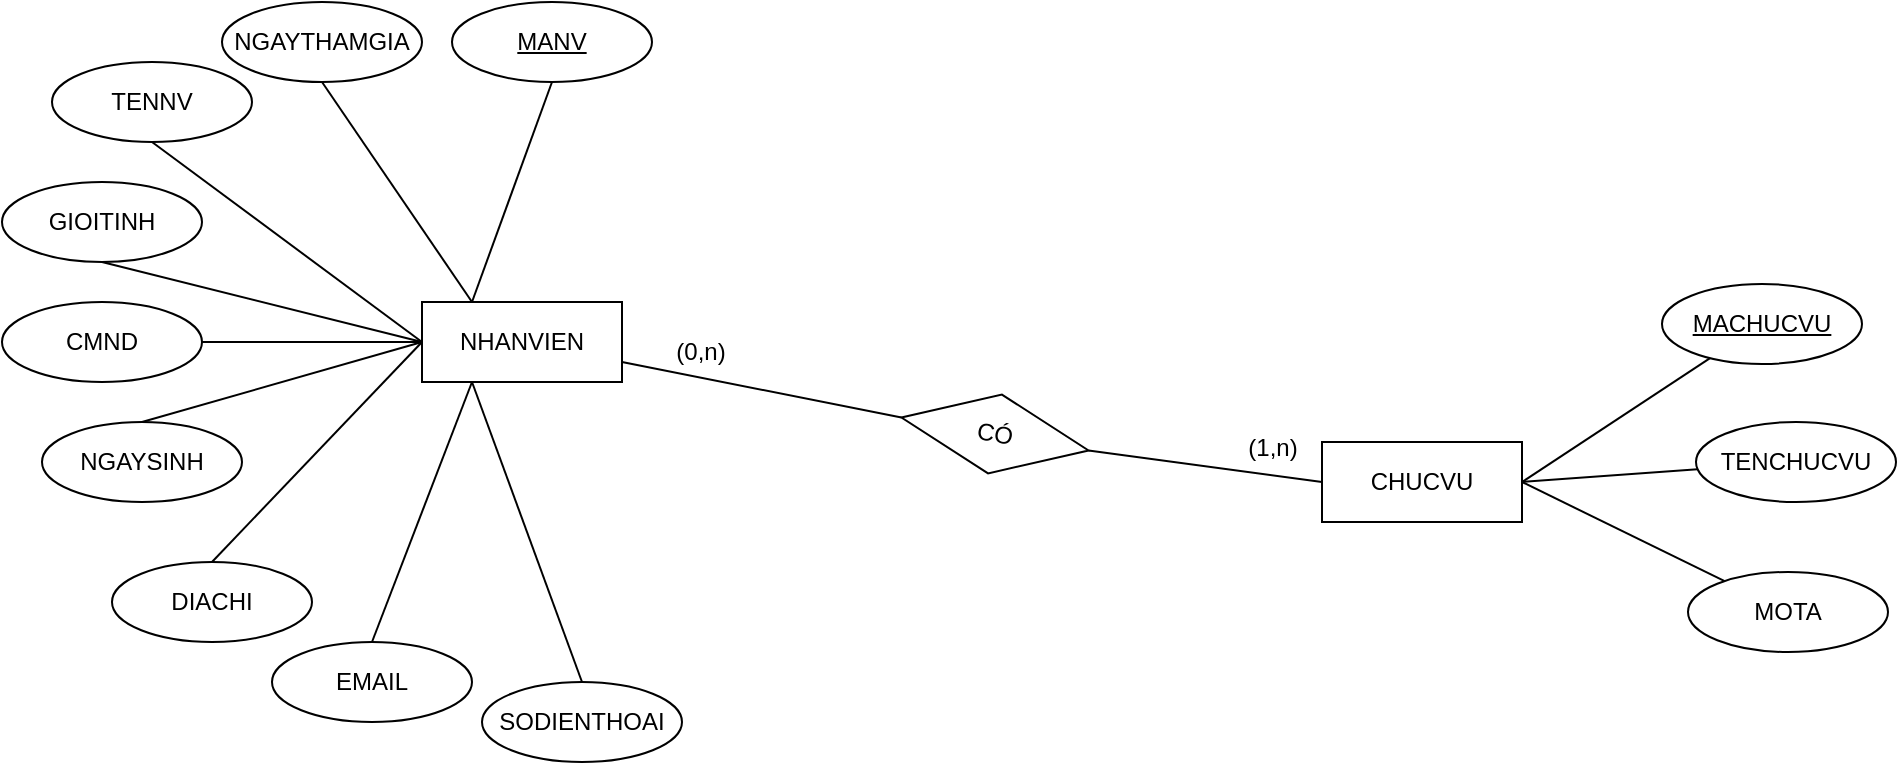 <mxfile version="16.0.0" type="device"><diagram id="Q-00eMBeCYQxc5ppqSlF" name="Page-1"><mxGraphModel dx="4152" dy="196" grid="0" gridSize="10" guides="1" tooltips="1" connect="1" arrows="1" fold="1" page="0" pageScale="1" pageWidth="850" pageHeight="1100" background="#ffffff" math="0" shadow="0"><root><mxCell id="0"/><mxCell id="1" parent="0"/><mxCell id="zhyBDARCUlLmyTdz6hyz-2" value="NHANVIEN" style="whiteSpace=wrap;html=1;align=center;" parent="1" vertex="1"><mxGeometry x="220" y="2570" width="100" height="40" as="geometry"/></mxCell><mxCell id="zhyBDARCUlLmyTdz6hyz-3" value="MANV" style="ellipse;whiteSpace=wrap;html=1;align=center;fontStyle=4;" parent="1" vertex="1"><mxGeometry x="235" y="2420" width="100" height="40" as="geometry"/></mxCell><mxCell id="zhyBDARCUlLmyTdz6hyz-4" value="TENNV" style="ellipse;whiteSpace=wrap;html=1;align=center;" parent="1" vertex="1"><mxGeometry x="35" y="2450" width="100" height="40" as="geometry"/></mxCell><mxCell id="zhyBDARCUlLmyTdz6hyz-5" value="GIOITINH" style="ellipse;whiteSpace=wrap;html=1;align=center;" parent="1" vertex="1"><mxGeometry x="10" y="2510" width="100" height="40" as="geometry"/></mxCell><mxCell id="zhyBDARCUlLmyTdz6hyz-6" value="CMND" style="ellipse;whiteSpace=wrap;html=1;align=center;" parent="1" vertex="1"><mxGeometry x="10" y="2570" width="100" height="40" as="geometry"/></mxCell><mxCell id="zhyBDARCUlLmyTdz6hyz-7" value="NGAYSINH" style="ellipse;whiteSpace=wrap;html=1;align=center;" parent="1" vertex="1"><mxGeometry x="30" y="2630" width="100" height="40" as="geometry"/></mxCell><mxCell id="zhyBDARCUlLmyTdz6hyz-8" value="SODIENTHOAI" style="ellipse;whiteSpace=wrap;html=1;align=center;" parent="1" vertex="1"><mxGeometry x="250" y="2760" width="100" height="40" as="geometry"/></mxCell><mxCell id="zhyBDARCUlLmyTdz6hyz-9" value="EMAIL" style="ellipse;whiteSpace=wrap;html=1;align=center;" parent="1" vertex="1"><mxGeometry x="145" y="2740" width="100" height="40" as="geometry"/></mxCell><mxCell id="zhyBDARCUlLmyTdz6hyz-10" value="DIACHI" style="ellipse;whiteSpace=wrap;html=1;align=center;" parent="1" vertex="1"><mxGeometry x="65" y="2700" width="100" height="40" as="geometry"/></mxCell><mxCell id="zhyBDARCUlLmyTdz6hyz-11" value="NGAYTHAMGIA" style="ellipse;whiteSpace=wrap;html=1;align=center;" parent="1" vertex="1"><mxGeometry x="120" y="2420" width="100" height="40" as="geometry"/></mxCell><mxCell id="zhyBDARCUlLmyTdz6hyz-12" value="" style="endArrow=none;html=1;rounded=0;strokeColor=#000000;exitX=0.25;exitY=0;exitDx=0;exitDy=0;entryX=0.5;entryY=1;entryDx=0;entryDy=0;" parent="1" source="zhyBDARCUlLmyTdz6hyz-2" target="zhyBDARCUlLmyTdz6hyz-3" edge="1"><mxGeometry width="50" height="50" relative="1" as="geometry"><mxPoint x="360" y="2580" as="sourcePoint"/><mxPoint x="410" y="2530" as="targetPoint"/></mxGeometry></mxCell><mxCell id="zhyBDARCUlLmyTdz6hyz-13" value="" style="endArrow=none;html=1;rounded=0;strokeColor=#000000;exitX=0.25;exitY=0;exitDx=0;exitDy=0;entryX=0.5;entryY=1;entryDx=0;entryDy=0;" parent="1" source="zhyBDARCUlLmyTdz6hyz-2" target="zhyBDARCUlLmyTdz6hyz-11" edge="1"><mxGeometry width="50" height="50" relative="1" as="geometry"><mxPoint x="360" y="2580" as="sourcePoint"/><mxPoint x="410" y="2530" as="targetPoint"/></mxGeometry></mxCell><mxCell id="zhyBDARCUlLmyTdz6hyz-14" value="" style="endArrow=none;html=1;rounded=0;strokeColor=#000000;exitX=0;exitY=0.5;exitDx=0;exitDy=0;entryX=0.5;entryY=1;entryDx=0;entryDy=0;" parent="1" source="zhyBDARCUlLmyTdz6hyz-2" target="zhyBDARCUlLmyTdz6hyz-4" edge="1"><mxGeometry width="50" height="50" relative="1" as="geometry"><mxPoint x="360" y="2580" as="sourcePoint"/><mxPoint x="410" y="2530" as="targetPoint"/></mxGeometry></mxCell><mxCell id="zhyBDARCUlLmyTdz6hyz-15" value="" style="endArrow=none;html=1;rounded=0;strokeColor=#000000;exitX=0;exitY=0.5;exitDx=0;exitDy=0;entryX=0.5;entryY=1;entryDx=0;entryDy=0;" parent="1" source="zhyBDARCUlLmyTdz6hyz-2" target="zhyBDARCUlLmyTdz6hyz-5" edge="1"><mxGeometry width="50" height="50" relative="1" as="geometry"><mxPoint x="360" y="2580" as="sourcePoint"/><mxPoint x="410" y="2530" as="targetPoint"/></mxGeometry></mxCell><mxCell id="zhyBDARCUlLmyTdz6hyz-16" value="" style="endArrow=none;html=1;rounded=0;strokeColor=#000000;exitX=0;exitY=0.5;exitDx=0;exitDy=0;entryX=1;entryY=0.5;entryDx=0;entryDy=0;" parent="1" source="zhyBDARCUlLmyTdz6hyz-2" target="zhyBDARCUlLmyTdz6hyz-6" edge="1"><mxGeometry width="50" height="50" relative="1" as="geometry"><mxPoint x="360" y="2580" as="sourcePoint"/><mxPoint x="410" y="2530" as="targetPoint"/></mxGeometry></mxCell><mxCell id="zhyBDARCUlLmyTdz6hyz-17" value="" style="endArrow=none;html=1;rounded=0;strokeColor=#000000;entryX=0.5;entryY=0;entryDx=0;entryDy=0;" parent="1" target="zhyBDARCUlLmyTdz6hyz-7" edge="1"><mxGeometry width="50" height="50" relative="1" as="geometry"><mxPoint x="220" y="2590" as="sourcePoint"/><mxPoint x="410" y="2530" as="targetPoint"/></mxGeometry></mxCell><mxCell id="zhyBDARCUlLmyTdz6hyz-18" value="" style="endArrow=none;html=1;rounded=0;strokeColor=#000000;exitX=0;exitY=0.5;exitDx=0;exitDy=0;entryX=0.5;entryY=0;entryDx=0;entryDy=0;" parent="1" source="zhyBDARCUlLmyTdz6hyz-2" target="zhyBDARCUlLmyTdz6hyz-10" edge="1"><mxGeometry width="50" height="50" relative="1" as="geometry"><mxPoint x="360" y="2580" as="sourcePoint"/><mxPoint x="410" y="2530" as="targetPoint"/></mxGeometry></mxCell><mxCell id="zhyBDARCUlLmyTdz6hyz-19" value="" style="endArrow=none;html=1;rounded=0;strokeColor=#000000;exitX=0.25;exitY=1;exitDx=0;exitDy=0;entryX=0.5;entryY=0;entryDx=0;entryDy=0;" parent="1" source="zhyBDARCUlLmyTdz6hyz-2" target="zhyBDARCUlLmyTdz6hyz-9" edge="1"><mxGeometry width="50" height="50" relative="1" as="geometry"><mxPoint x="360" y="2580" as="sourcePoint"/><mxPoint x="410" y="2530" as="targetPoint"/></mxGeometry></mxCell><mxCell id="zhyBDARCUlLmyTdz6hyz-20" value="" style="endArrow=none;html=1;rounded=0;strokeColor=#000000;exitX=0.25;exitY=1;exitDx=0;exitDy=0;entryX=0.5;entryY=0;entryDx=0;entryDy=0;" parent="1" source="zhyBDARCUlLmyTdz6hyz-2" target="zhyBDARCUlLmyTdz6hyz-8" edge="1"><mxGeometry width="50" height="50" relative="1" as="geometry"><mxPoint x="360" y="2580" as="sourcePoint"/><mxPoint x="410" y="2530" as="targetPoint"/></mxGeometry></mxCell><mxCell id="zhyBDARCUlLmyTdz6hyz-21" value="CHUCVU" style="whiteSpace=wrap;html=1;align=center;" parent="1" vertex="1"><mxGeometry x="670" y="2640" width="100" height="40" as="geometry"/></mxCell><mxCell id="zhyBDARCUlLmyTdz6hyz-22" value="MACHUCVU" style="ellipse;whiteSpace=wrap;html=1;align=center;fontStyle=4;" parent="1" vertex="1"><mxGeometry x="840" y="2561" width="100" height="40" as="geometry"/></mxCell><mxCell id="zhyBDARCUlLmyTdz6hyz-23" value="TENCHUCVU" style="ellipse;whiteSpace=wrap;html=1;align=center;" parent="1" vertex="1"><mxGeometry x="857" y="2630" width="100" height="40" as="geometry"/></mxCell><mxCell id="zhyBDARCUlLmyTdz6hyz-24" value="MOTA" style="ellipse;whiteSpace=wrap;html=1;align=center;" parent="1" vertex="1"><mxGeometry x="853" y="2705" width="100" height="40" as="geometry"/></mxCell><mxCell id="zhyBDARCUlLmyTdz6hyz-25" value="" style="endArrow=none;html=1;rounded=0;strokeColor=#000000;exitX=1;exitY=0.5;exitDx=0;exitDy=0;" parent="1" source="zhyBDARCUlLmyTdz6hyz-21" target="zhyBDARCUlLmyTdz6hyz-24" edge="1"><mxGeometry relative="1" as="geometry"><mxPoint x="410" y="2560" as="sourcePoint"/><mxPoint x="570" y="2560" as="targetPoint"/></mxGeometry></mxCell><mxCell id="zhyBDARCUlLmyTdz6hyz-26" value="" style="endArrow=none;html=1;rounded=0;strokeColor=#000000;entryX=1;entryY=0.5;entryDx=0;entryDy=0;" parent="1" source="zhyBDARCUlLmyTdz6hyz-23" target="zhyBDARCUlLmyTdz6hyz-21" edge="1"><mxGeometry relative="1" as="geometry"><mxPoint x="410" y="2560" as="sourcePoint"/><mxPoint x="570" y="2560" as="targetPoint"/></mxGeometry></mxCell><mxCell id="zhyBDARCUlLmyTdz6hyz-27" value="" style="endArrow=none;html=1;rounded=0;strokeColor=#000000;entryX=1;entryY=0.5;entryDx=0;entryDy=0;" parent="1" source="zhyBDARCUlLmyTdz6hyz-22" target="zhyBDARCUlLmyTdz6hyz-21" edge="1"><mxGeometry relative="1" as="geometry"><mxPoint x="410" y="2560" as="sourcePoint"/><mxPoint x="570" y="2560" as="targetPoint"/></mxGeometry></mxCell><mxCell id="zhyBDARCUlLmyTdz6hyz-28" value="CÓ" style="shape=rhombus;perimeter=rhombusPerimeter;whiteSpace=wrap;html=1;align=center;rotation=10;" parent="1" vertex="1"><mxGeometry x="459" y="2616" width="95" height="40" as="geometry"/></mxCell><mxCell id="zhyBDARCUlLmyTdz6hyz-29" value="" style="endArrow=none;html=1;rounded=0;strokeColor=#000000;exitX=1;exitY=0.75;exitDx=0;exitDy=0;entryX=0;entryY=0.5;entryDx=0;entryDy=0;" parent="1" source="zhyBDARCUlLmyTdz6hyz-2" target="zhyBDARCUlLmyTdz6hyz-28" edge="1"><mxGeometry relative="1" as="geometry"><mxPoint x="410" y="2560" as="sourcePoint"/><mxPoint x="570" y="2560" as="targetPoint"/></mxGeometry></mxCell><mxCell id="zhyBDARCUlLmyTdz6hyz-30" value="" style="endArrow=none;html=1;rounded=0;strokeColor=#000000;exitX=1;exitY=0.5;exitDx=0;exitDy=0;entryX=0;entryY=0.5;entryDx=0;entryDy=0;" parent="1" source="zhyBDARCUlLmyTdz6hyz-28" target="zhyBDARCUlLmyTdz6hyz-21" edge="1"><mxGeometry relative="1" as="geometry"><mxPoint x="410" y="2560" as="sourcePoint"/><mxPoint x="570" y="2560" as="targetPoint"/></mxGeometry></mxCell><mxCell id="zhyBDARCUlLmyTdz6hyz-31" value="(1,n)" style="text;html=1;align=center;verticalAlign=middle;resizable=0;points=[];autosize=1;strokeColor=none;fillColor=none;" parent="1" vertex="1"><mxGeometry x="627" y="2634" width="35" height="18" as="geometry"/></mxCell><mxCell id="zhyBDARCUlLmyTdz6hyz-32" value="(0,n)" style="text;html=1;align=center;verticalAlign=middle;resizable=0;points=[];autosize=1;strokeColor=none;fillColor=none;" parent="1" vertex="1"><mxGeometry x="341" y="2586" width="35" height="18" as="geometry"/></mxCell></root></mxGraphModel></diagram></mxfile>